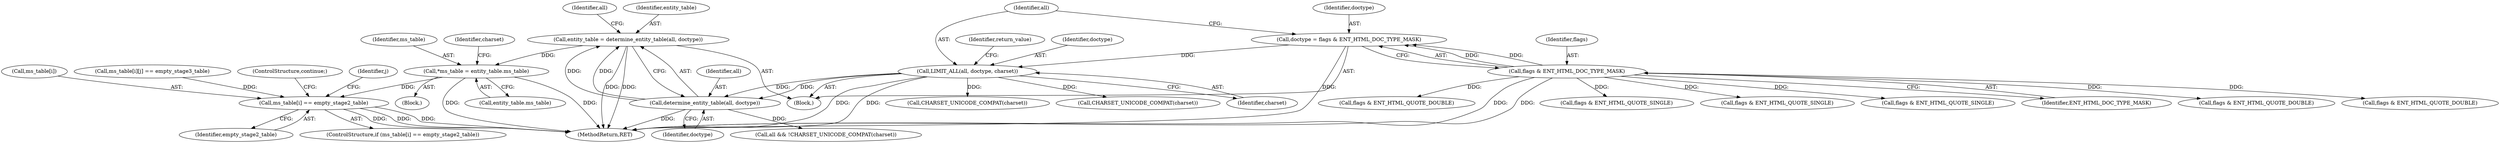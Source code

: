 digraph "0_php-src_0da8b8b801f9276359262f1ef8274c7812d3dfda?w=1@pointer" {
"1000165" [label="(Call,*ms_table = entity_table.ms_table)"];
"1000144" [label="(Call,entity_table = determine_entity_table(all, doctype))"];
"1000146" [label="(Call,determine_entity_table(all, doctype))"];
"1000138" [label="(Call,LIMIT_ALL(all, doctype, charset))"];
"1000133" [label="(Call,doctype = flags & ENT_HTML_DOC_TYPE_MASK)"];
"1000135" [label="(Call,flags & ENT_HTML_DOC_TYPE_MASK)"];
"1000215" [label="(Call,ms_table[i] == empty_stage2_table)"];
"1000150" [label="(Call,all && !CHARSET_UNICODE_COMPAT(charset))"];
"1000167" [label="(Call,entity_table.ms_table)"];
"1000214" [label="(ControlStructure,if (ms_table[i] == empty_stage2_table))"];
"1000136" [label="(Identifier,flags)"];
"1000420" [label="(Call,flags & ENT_HTML_QUOTE_SINGLE)"];
"1000286" [label="(Call,flags & ENT_HTML_QUOTE_SINGLE)"];
"1000216" [label="(Call,ms_table[i])"];
"1000146" [label="(Call,determine_entity_table(all, doctype))"];
"1000138" [label="(Call,LIMIT_ALL(all, doctype, charset))"];
"1000139" [label="(Identifier,all)"];
"1000110" [label="(Block,)"];
"1000133" [label="(Call,doctype = flags & ENT_HTML_DOC_TYPE_MASK)"];
"1000144" [label="(Call,entity_table = determine_entity_table(all, doctype))"];
"1000219" [label="(Identifier,empty_stage2_table)"];
"1000325" [label="(Call,flags & ENT_HTML_QUOTE_SINGLE)"];
"1000437" [label="(MethodReturn,RET)"];
"1000171" [label="(Call,CHARSET_UNICODE_COMPAT(charset))"];
"1000165" [label="(Call,*ms_table = entity_table.ms_table)"];
"1000137" [label="(Identifier,ENT_HTML_DOC_TYPE_MASK)"];
"1000153" [label="(Call,CHARSET_UNICODE_COMPAT(charset))"];
"1000232" [label="(Call,ms_table[i][j] == empty_stage3_table)"];
"1000428" [label="(Call,flags & ENT_HTML_QUOTE_DOUBLE)"];
"1000294" [label="(Call,flags & ENT_HTML_QUOTE_DOUBLE)"];
"1000143" [label="(Identifier,return_value)"];
"1000333" [label="(Call,flags & ENT_HTML_QUOTE_DOUBLE)"];
"1000166" [label="(Identifier,ms_table)"];
"1000172" [label="(Identifier,charset)"];
"1000134" [label="(Identifier,doctype)"];
"1000220" [label="(ControlStructure,continue;)"];
"1000140" [label="(Identifier,doctype)"];
"1000163" [label="(Block,)"];
"1000151" [label="(Identifier,all)"];
"1000215" [label="(Call,ms_table[i] == empty_stage2_table)"];
"1000147" [label="(Identifier,all)"];
"1000141" [label="(Identifier,charset)"];
"1000148" [label="(Identifier,doctype)"];
"1000135" [label="(Call,flags & ENT_HTML_DOC_TYPE_MASK)"];
"1000223" [label="(Identifier,j)"];
"1000145" [label="(Identifier,entity_table)"];
"1000165" -> "1000163"  [label="AST: "];
"1000165" -> "1000167"  [label="CFG: "];
"1000166" -> "1000165"  [label="AST: "];
"1000167" -> "1000165"  [label="AST: "];
"1000172" -> "1000165"  [label="CFG: "];
"1000165" -> "1000437"  [label="DDG: "];
"1000165" -> "1000437"  [label="DDG: "];
"1000144" -> "1000165"  [label="DDG: "];
"1000165" -> "1000215"  [label="DDG: "];
"1000144" -> "1000110"  [label="AST: "];
"1000144" -> "1000146"  [label="CFG: "];
"1000145" -> "1000144"  [label="AST: "];
"1000146" -> "1000144"  [label="AST: "];
"1000151" -> "1000144"  [label="CFG: "];
"1000144" -> "1000437"  [label="DDG: "];
"1000144" -> "1000437"  [label="DDG: "];
"1000146" -> "1000144"  [label="DDG: "];
"1000146" -> "1000144"  [label="DDG: "];
"1000146" -> "1000148"  [label="CFG: "];
"1000147" -> "1000146"  [label="AST: "];
"1000148" -> "1000146"  [label="AST: "];
"1000146" -> "1000437"  [label="DDG: "];
"1000138" -> "1000146"  [label="DDG: "];
"1000138" -> "1000146"  [label="DDG: "];
"1000146" -> "1000150"  [label="DDG: "];
"1000138" -> "1000110"  [label="AST: "];
"1000138" -> "1000141"  [label="CFG: "];
"1000139" -> "1000138"  [label="AST: "];
"1000140" -> "1000138"  [label="AST: "];
"1000141" -> "1000138"  [label="AST: "];
"1000143" -> "1000138"  [label="CFG: "];
"1000138" -> "1000437"  [label="DDG: "];
"1000138" -> "1000437"  [label="DDG: "];
"1000133" -> "1000138"  [label="DDG: "];
"1000138" -> "1000153"  [label="DDG: "];
"1000138" -> "1000171"  [label="DDG: "];
"1000133" -> "1000110"  [label="AST: "];
"1000133" -> "1000135"  [label="CFG: "];
"1000134" -> "1000133"  [label="AST: "];
"1000135" -> "1000133"  [label="AST: "];
"1000139" -> "1000133"  [label="CFG: "];
"1000133" -> "1000437"  [label="DDG: "];
"1000135" -> "1000133"  [label="DDG: "];
"1000135" -> "1000133"  [label="DDG: "];
"1000135" -> "1000137"  [label="CFG: "];
"1000136" -> "1000135"  [label="AST: "];
"1000137" -> "1000135"  [label="AST: "];
"1000135" -> "1000437"  [label="DDG: "];
"1000135" -> "1000437"  [label="DDG: "];
"1000135" -> "1000286"  [label="DDG: "];
"1000135" -> "1000294"  [label="DDG: "];
"1000135" -> "1000325"  [label="DDG: "];
"1000135" -> "1000333"  [label="DDG: "];
"1000135" -> "1000420"  [label="DDG: "];
"1000135" -> "1000428"  [label="DDG: "];
"1000215" -> "1000214"  [label="AST: "];
"1000215" -> "1000219"  [label="CFG: "];
"1000216" -> "1000215"  [label="AST: "];
"1000219" -> "1000215"  [label="AST: "];
"1000220" -> "1000215"  [label="CFG: "];
"1000223" -> "1000215"  [label="CFG: "];
"1000215" -> "1000437"  [label="DDG: "];
"1000215" -> "1000437"  [label="DDG: "];
"1000215" -> "1000437"  [label="DDG: "];
"1000232" -> "1000215"  [label="DDG: "];
}
